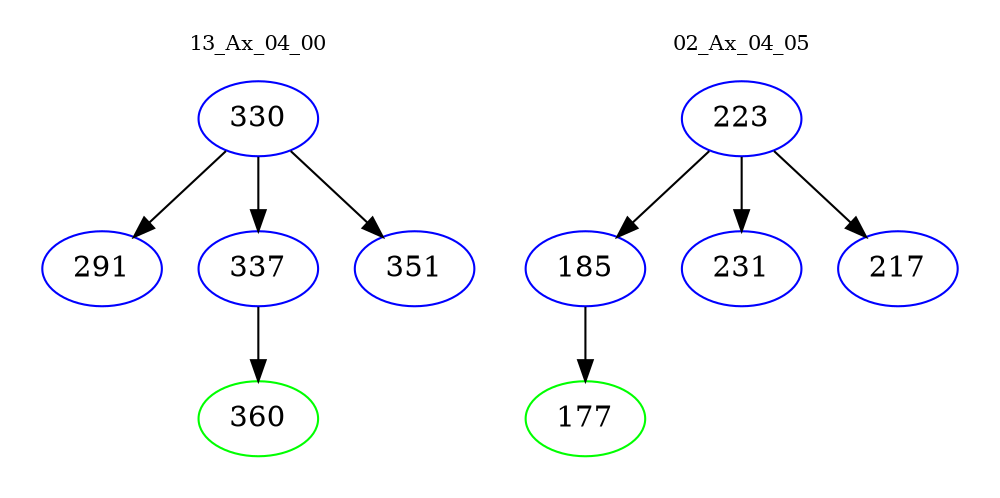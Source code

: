 digraph{
subgraph cluster_0 {
color = white
label = "13_Ax_04_00";
fontsize=10;
T0_330 [label="330", color="blue"]
T0_330 -> T0_291 [color="black"]
T0_291 [label="291", color="blue"]
T0_330 -> T0_337 [color="black"]
T0_337 [label="337", color="blue"]
T0_337 -> T0_360 [color="black"]
T0_360 [label="360", color="green"]
T0_330 -> T0_351 [color="black"]
T0_351 [label="351", color="blue"]
}
subgraph cluster_1 {
color = white
label = "02_Ax_04_05";
fontsize=10;
T1_223 [label="223", color="blue"]
T1_223 -> T1_185 [color="black"]
T1_185 [label="185", color="blue"]
T1_185 -> T1_177 [color="black"]
T1_177 [label="177", color="green"]
T1_223 -> T1_231 [color="black"]
T1_231 [label="231", color="blue"]
T1_223 -> T1_217 [color="black"]
T1_217 [label="217", color="blue"]
}
}
